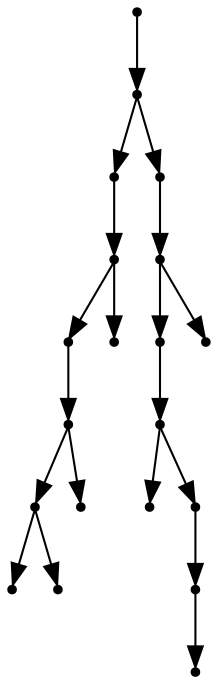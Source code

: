 digraph {
  19 [shape=point];
  18 [shape=point];
  8 [shape=point];
  7 [shape=point];
  5 [shape=point];
  4 [shape=point];
  2 [shape=point];
  0 [shape=point];
  1 [shape=point];
  3 [shape=point];
  6 [shape=point];
  17 [shape=point];
  16 [shape=point];
  14 [shape=point];
  13 [shape=point];
  9 [shape=point];
  12 [shape=point];
  11 [shape=point];
  10 [shape=point];
  15 [shape=point];
19 -> 18;
18 -> 8;
8 -> 7;
7 -> 5;
5 -> 4;
4 -> 2;
2 -> 0;
2 -> 1;
4 -> 3;
7 -> 6;
18 -> 17;
17 -> 16;
16 -> 14;
14 -> 13;
13 -> 9;
13 -> 12;
12 -> 11;
11 -> 10;
16 -> 15;
}
